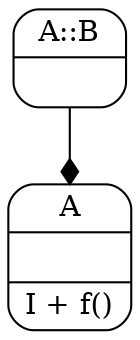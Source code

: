 digraph graph_title {
            graph[overlap=false, splines=true, bgcolor="white"]
"A" [shape=Mrecord, label="{A|\l|I + f()\l}"]
"A::B" [shape=Mrecord, label="{A::B|\l}"]
"A::B" -> "A" [label="", arrowhead="diamond", arrowtail="diamond"]
}

